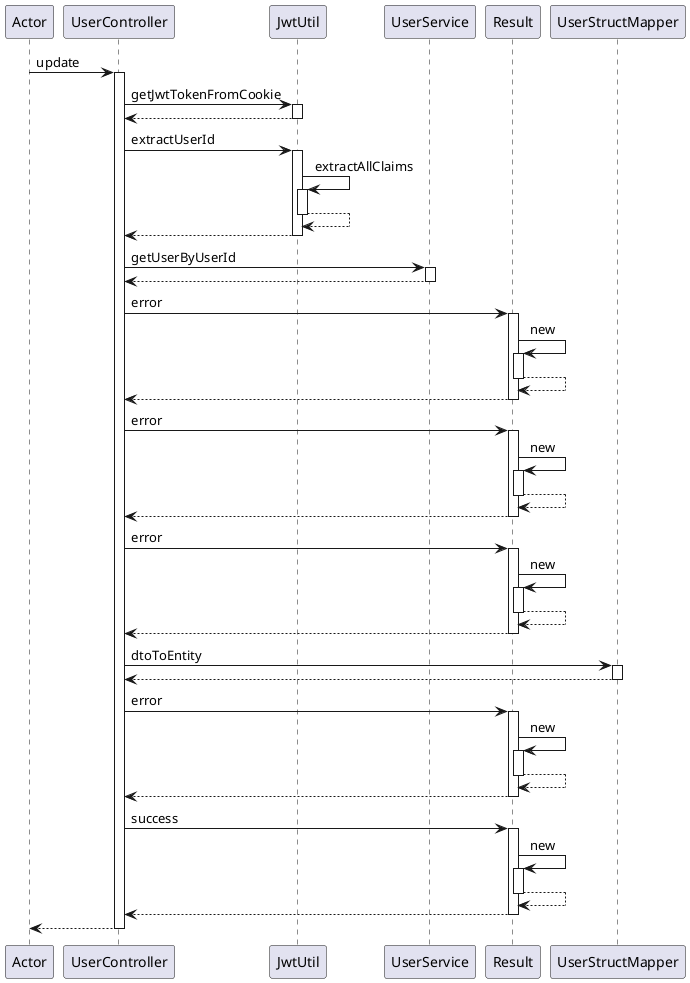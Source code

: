 @startuml
participant Actor
Actor -> UserController : update
activate UserController
UserController -> JwtUtil : getJwtTokenFromCookie
activate JwtUtil
JwtUtil --> UserController
deactivate JwtUtil
UserController -> JwtUtil : extractUserId
activate JwtUtil
JwtUtil -> JwtUtil : extractAllClaims
activate JwtUtil
JwtUtil --> JwtUtil
deactivate JwtUtil
JwtUtil --> UserController
deactivate JwtUtil
UserController -> UserService : getUserByUserId
activate UserService
UserService --> UserController
deactivate UserService
UserController -> Result : error
activate Result
Result -> Result : new
activate Result
Result --> Result
deactivate Result
Result --> UserController
deactivate Result
UserController -> Result : error
activate Result
Result -> Result : new
activate Result
Result --> Result
deactivate Result
Result --> UserController
deactivate Result
UserController -> Result : error
activate Result
Result -> Result : new
activate Result
Result --> Result
deactivate Result
Result --> UserController
deactivate Result
UserController -> UserStructMapper : dtoToEntity
activate UserStructMapper
UserStructMapper --> UserController
deactivate UserStructMapper
UserController -> Result : error
activate Result
Result -> Result : new
activate Result
Result --> Result
deactivate Result
Result --> UserController
deactivate Result
UserController -> Result : success
activate Result
Result -> Result : new
activate Result
Result --> Result
deactivate Result
Result --> UserController
deactivate Result
return
@enduml